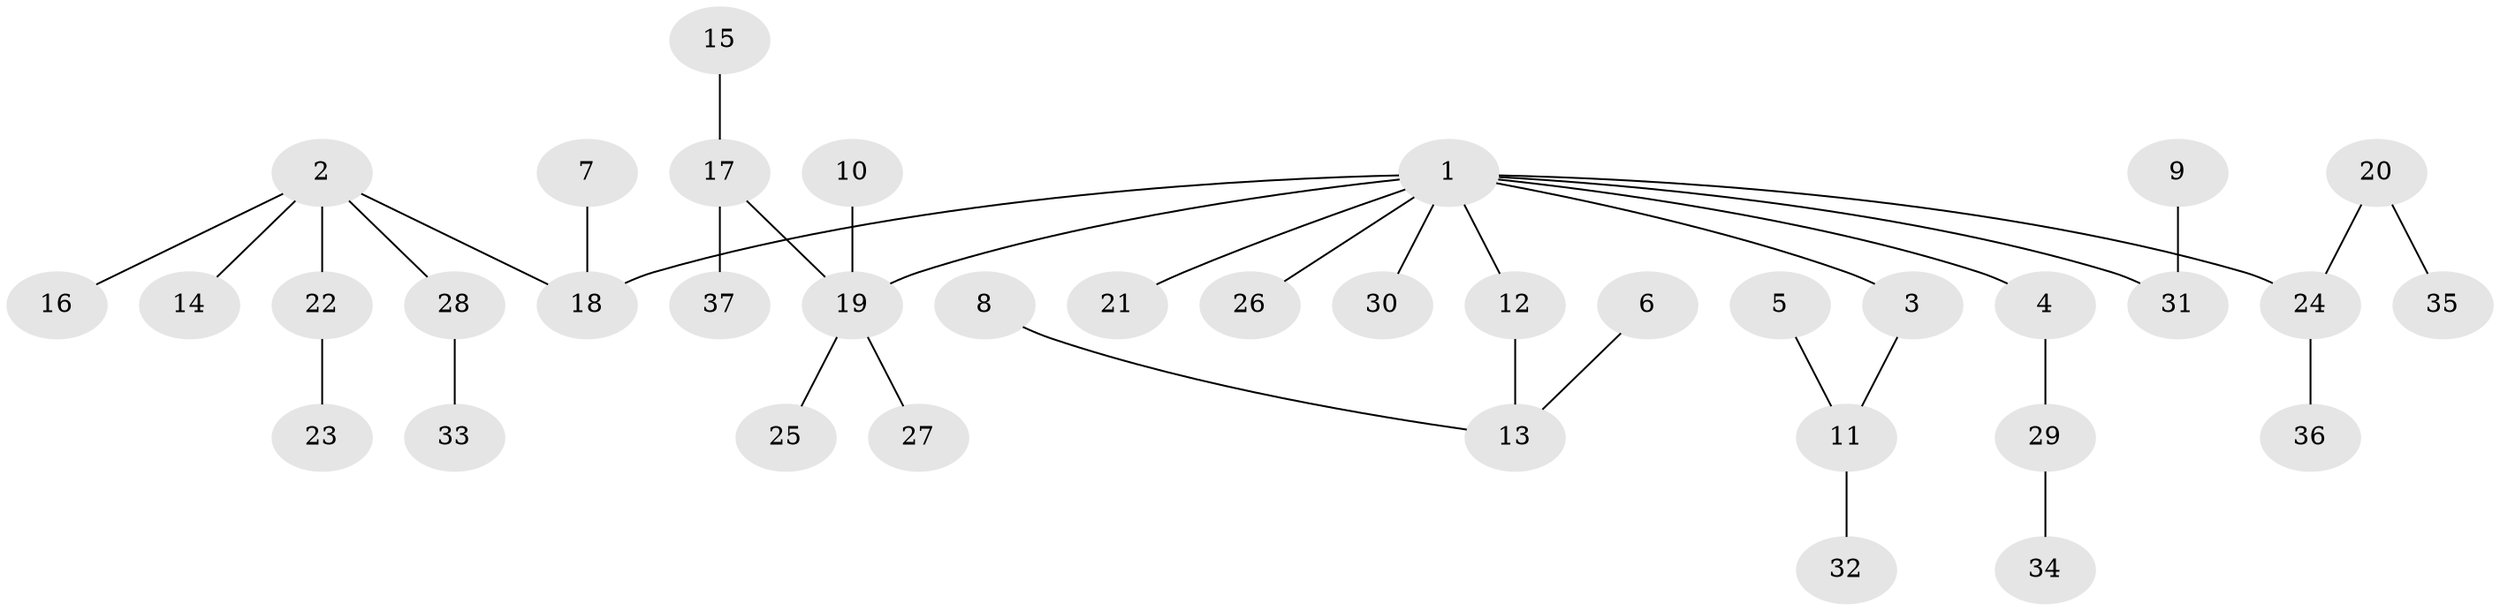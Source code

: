 // original degree distribution, {2: 0.24324324324324326, 7: 0.013513513513513514, 4: 0.08108108108108109, 3: 0.14864864864864866, 5: 0.02702702702702703, 1: 0.4864864864864865}
// Generated by graph-tools (version 1.1) at 2025/26/03/09/25 03:26:28]
// undirected, 37 vertices, 36 edges
graph export_dot {
graph [start="1"]
  node [color=gray90,style=filled];
  1;
  2;
  3;
  4;
  5;
  6;
  7;
  8;
  9;
  10;
  11;
  12;
  13;
  14;
  15;
  16;
  17;
  18;
  19;
  20;
  21;
  22;
  23;
  24;
  25;
  26;
  27;
  28;
  29;
  30;
  31;
  32;
  33;
  34;
  35;
  36;
  37;
  1 -- 3 [weight=1.0];
  1 -- 4 [weight=1.0];
  1 -- 12 [weight=1.0];
  1 -- 18 [weight=1.0];
  1 -- 19 [weight=1.0];
  1 -- 21 [weight=1.0];
  1 -- 24 [weight=1.0];
  1 -- 26 [weight=1.0];
  1 -- 30 [weight=1.0];
  1 -- 31 [weight=1.0];
  2 -- 14 [weight=1.0];
  2 -- 16 [weight=1.0];
  2 -- 18 [weight=1.0];
  2 -- 22 [weight=1.0];
  2 -- 28 [weight=1.0];
  3 -- 11 [weight=1.0];
  4 -- 29 [weight=1.0];
  5 -- 11 [weight=1.0];
  6 -- 13 [weight=1.0];
  7 -- 18 [weight=1.0];
  8 -- 13 [weight=1.0];
  9 -- 31 [weight=1.0];
  10 -- 19 [weight=1.0];
  11 -- 32 [weight=1.0];
  12 -- 13 [weight=1.0];
  15 -- 17 [weight=1.0];
  17 -- 19 [weight=1.0];
  17 -- 37 [weight=1.0];
  19 -- 25 [weight=1.0];
  19 -- 27 [weight=1.0];
  20 -- 24 [weight=1.0];
  20 -- 35 [weight=1.0];
  22 -- 23 [weight=1.0];
  24 -- 36 [weight=1.0];
  28 -- 33 [weight=1.0];
  29 -- 34 [weight=1.0];
}
